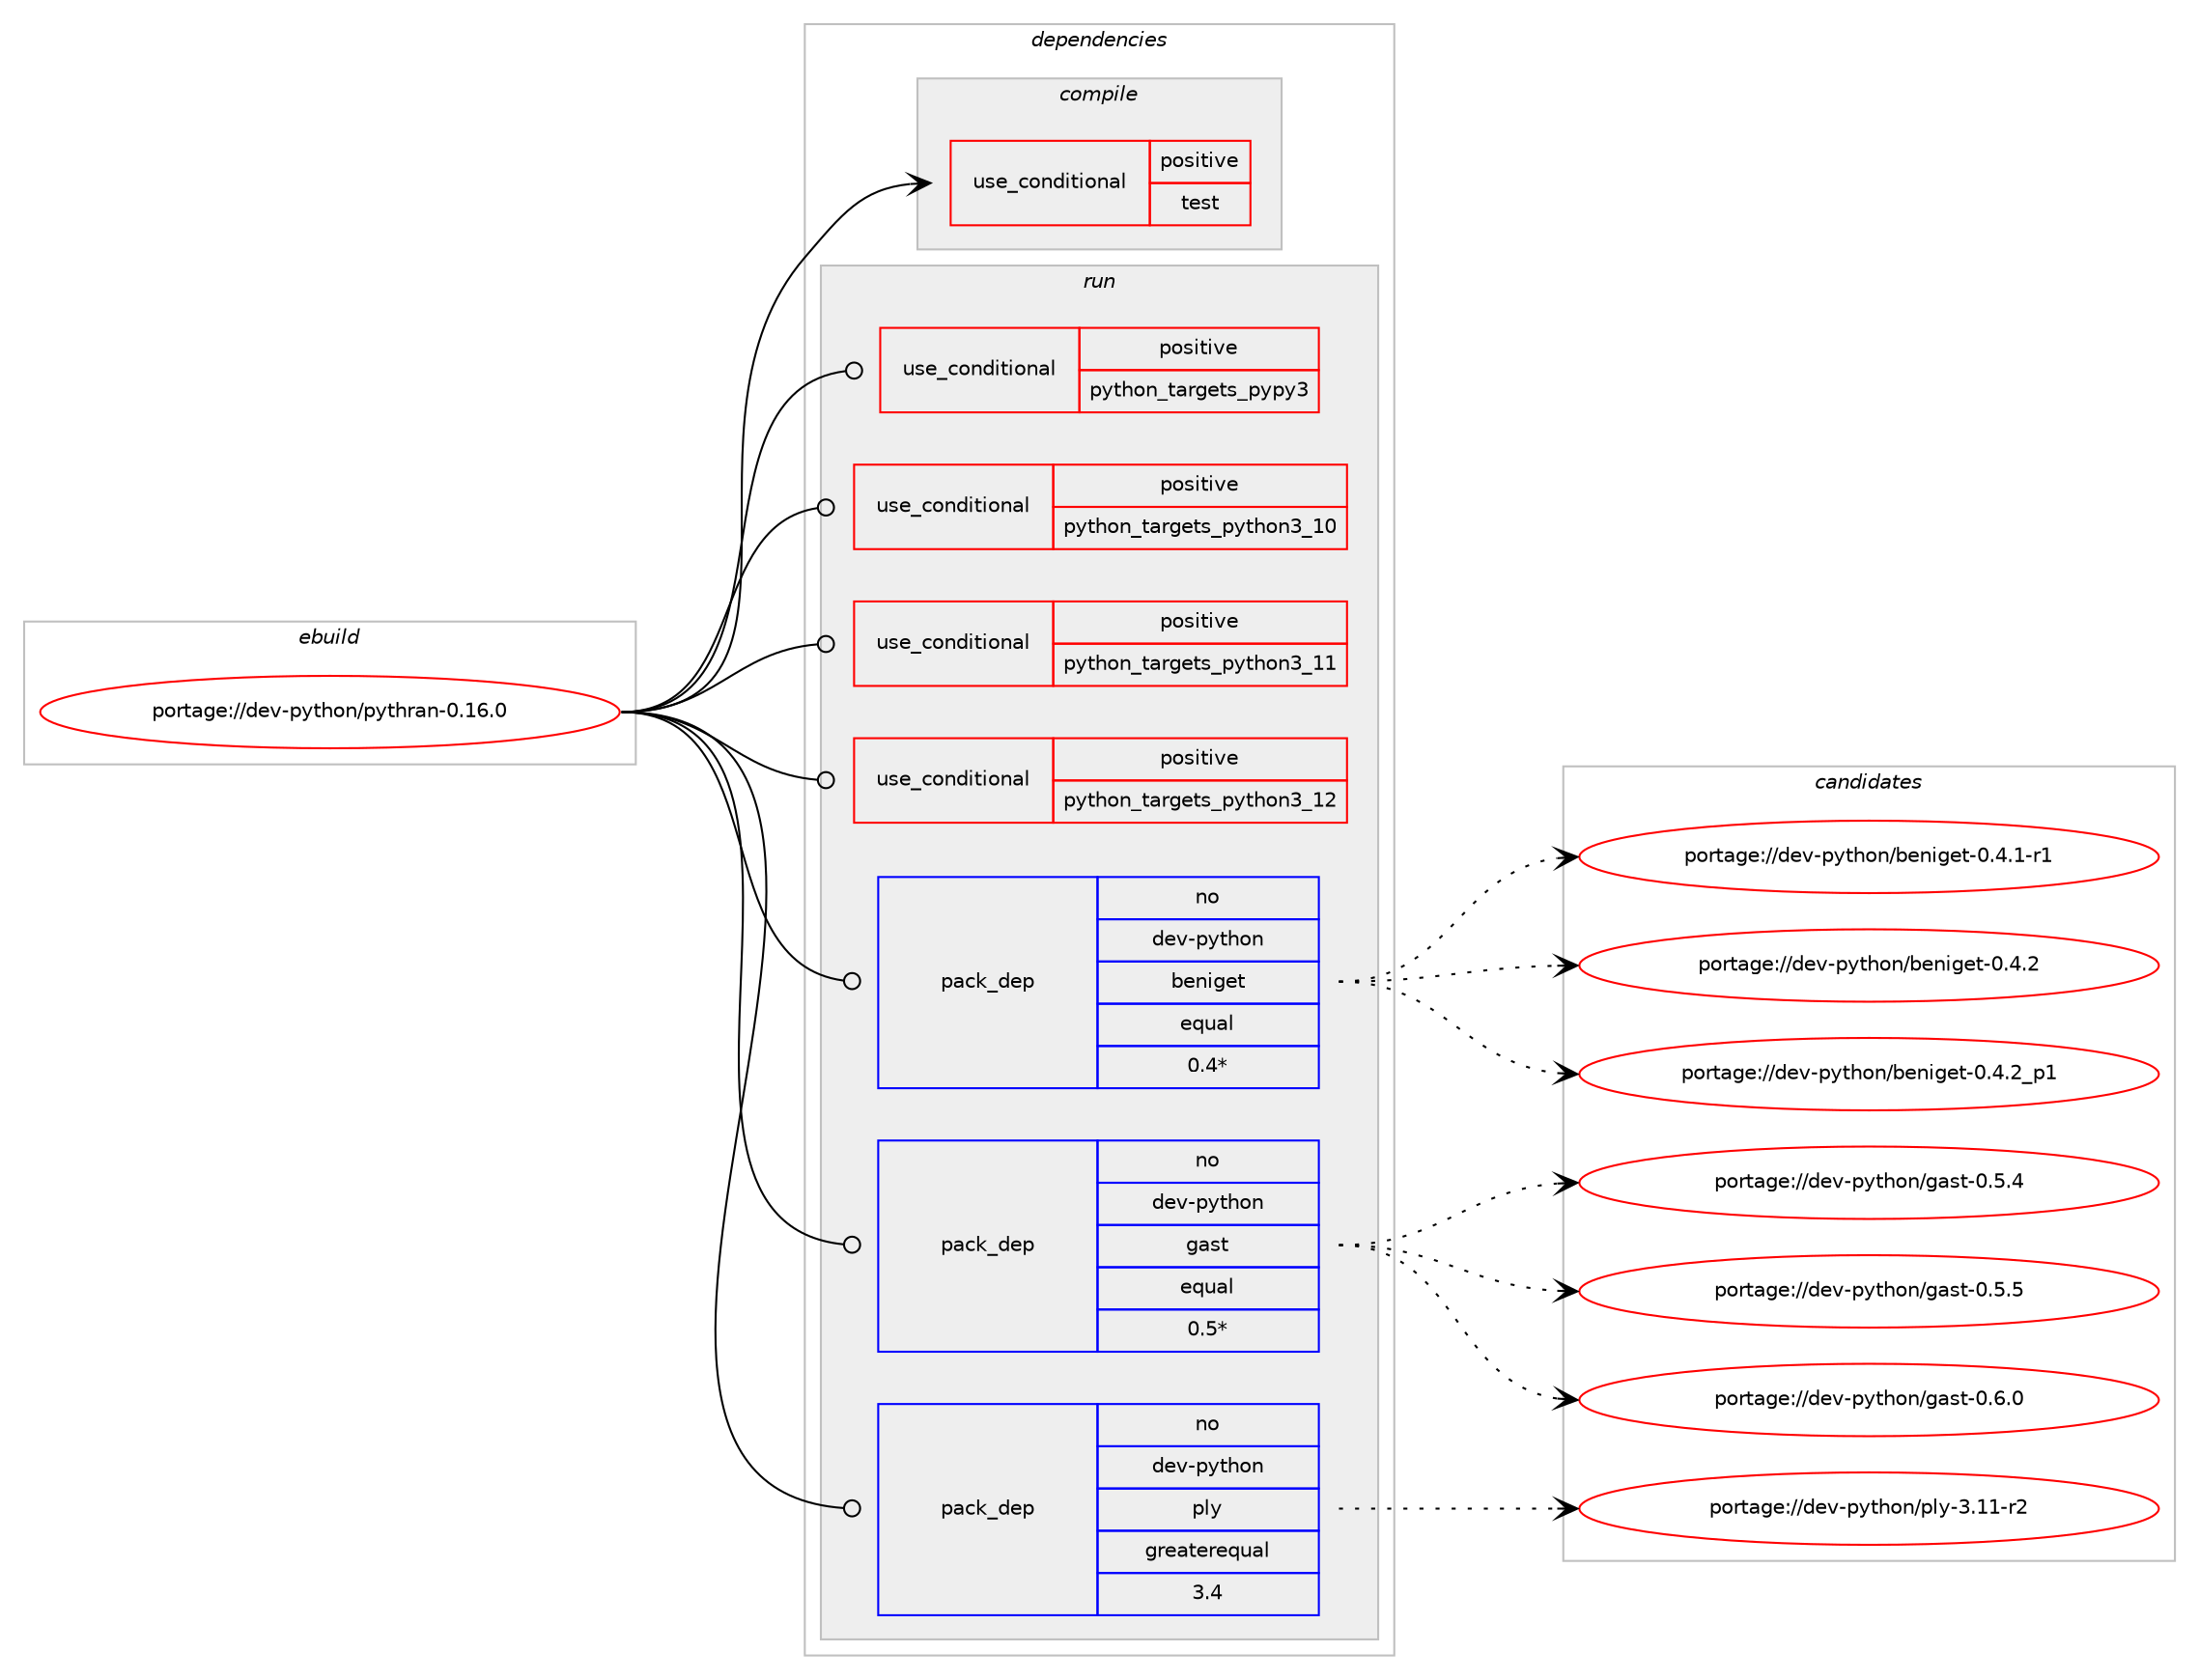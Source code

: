 digraph prolog {

# *************
# Graph options
# *************

newrank=true;
concentrate=true;
compound=true;
graph [rankdir=LR,fontname=Helvetica,fontsize=10,ranksep=1.5];#, ranksep=2.5, nodesep=0.2];
edge  [arrowhead=vee];
node  [fontname=Helvetica,fontsize=10];

# **********
# The ebuild
# **********

subgraph cluster_leftcol {
color=gray;
rank=same;
label=<<i>ebuild</i>>;
id [label="portage://dev-python/pythran-0.16.0", color=red, width=4, href="../dev-python/pythran-0.16.0.svg"];
}

# ****************
# The dependencies
# ****************

subgraph cluster_midcol {
color=gray;
label=<<i>dependencies</i>>;
subgraph cluster_compile {
fillcolor="#eeeeee";
style=filled;
label=<<i>compile</i>>;
subgraph cond37235 {
dependency80617 [label=<<TABLE BORDER="0" CELLBORDER="1" CELLSPACING="0" CELLPADDING="4"><TR><TD ROWSPAN="3" CELLPADDING="10">use_conditional</TD></TR><TR><TD>positive</TD></TR><TR><TD>test</TD></TR></TABLE>>, shape=none, color=red];
# *** BEGIN UNKNOWN DEPENDENCY TYPE (TODO) ***
# dependency80617 -> package_dependency(portage://dev-python/pythran-0.16.0,install,no,dev-libs,boost,none,[,,],[],[])
# *** END UNKNOWN DEPENDENCY TYPE (TODO) ***

# *** BEGIN UNKNOWN DEPENDENCY TYPE (TODO) ***
# dependency80617 -> package_dependency(portage://dev-python/pythran-0.16.0,install,no,dev-cpp,xsimd,none,[,,],[],[])
# *** END UNKNOWN DEPENDENCY TYPE (TODO) ***

}
id:e -> dependency80617:w [weight=20,style="solid",arrowhead="vee"];
}
subgraph cluster_compileandrun {
fillcolor="#eeeeee";
style=filled;
label=<<i>compile and run</i>>;
}
subgraph cluster_run {
fillcolor="#eeeeee";
style=filled;
label=<<i>run</i>>;
subgraph cond37236 {
dependency80618 [label=<<TABLE BORDER="0" CELLBORDER="1" CELLSPACING="0" CELLPADDING="4"><TR><TD ROWSPAN="3" CELLPADDING="10">use_conditional</TD></TR><TR><TD>positive</TD></TR><TR><TD>python_targets_pypy3</TD></TR></TABLE>>, shape=none, color=red];
# *** BEGIN UNKNOWN DEPENDENCY TYPE (TODO) ***
# dependency80618 -> package_dependency(portage://dev-python/pythran-0.16.0,run,no,dev-python,pypy3,none,[,,],any_same_slot,[])
# *** END UNKNOWN DEPENDENCY TYPE (TODO) ***

}
id:e -> dependency80618:w [weight=20,style="solid",arrowhead="odot"];
subgraph cond37237 {
dependency80619 [label=<<TABLE BORDER="0" CELLBORDER="1" CELLSPACING="0" CELLPADDING="4"><TR><TD ROWSPAN="3" CELLPADDING="10">use_conditional</TD></TR><TR><TD>positive</TD></TR><TR><TD>python_targets_python3_10</TD></TR></TABLE>>, shape=none, color=red];
# *** BEGIN UNKNOWN DEPENDENCY TYPE (TODO) ***
# dependency80619 -> package_dependency(portage://dev-python/pythran-0.16.0,run,no,dev-lang,python,none,[,,],[slot(3.10)],[])
# *** END UNKNOWN DEPENDENCY TYPE (TODO) ***

}
id:e -> dependency80619:w [weight=20,style="solid",arrowhead="odot"];
subgraph cond37238 {
dependency80620 [label=<<TABLE BORDER="0" CELLBORDER="1" CELLSPACING="0" CELLPADDING="4"><TR><TD ROWSPAN="3" CELLPADDING="10">use_conditional</TD></TR><TR><TD>positive</TD></TR><TR><TD>python_targets_python3_11</TD></TR></TABLE>>, shape=none, color=red];
# *** BEGIN UNKNOWN DEPENDENCY TYPE (TODO) ***
# dependency80620 -> package_dependency(portage://dev-python/pythran-0.16.0,run,no,dev-lang,python,none,[,,],[slot(3.11)],[])
# *** END UNKNOWN DEPENDENCY TYPE (TODO) ***

}
id:e -> dependency80620:w [weight=20,style="solid",arrowhead="odot"];
subgraph cond37239 {
dependency80621 [label=<<TABLE BORDER="0" CELLBORDER="1" CELLSPACING="0" CELLPADDING="4"><TR><TD ROWSPAN="3" CELLPADDING="10">use_conditional</TD></TR><TR><TD>positive</TD></TR><TR><TD>python_targets_python3_12</TD></TR></TABLE>>, shape=none, color=red];
# *** BEGIN UNKNOWN DEPENDENCY TYPE (TODO) ***
# dependency80621 -> package_dependency(portage://dev-python/pythran-0.16.0,run,no,dev-lang,python,none,[,,],[slot(3.12)],[])
# *** END UNKNOWN DEPENDENCY TYPE (TODO) ***

}
id:e -> dependency80621:w [weight=20,style="solid",arrowhead="odot"];
# *** BEGIN UNKNOWN DEPENDENCY TYPE (TODO) ***
# id -> package_dependency(portage://dev-python/pythran-0.16.0,run,no,dev-cpp,xsimd,none,[,,],[],[])
# *** END UNKNOWN DEPENDENCY TYPE (TODO) ***

# *** BEGIN UNKNOWN DEPENDENCY TYPE (TODO) ***
# id -> package_dependency(portage://dev-python/pythran-0.16.0,run,no,dev-libs,boost,none,[,,],[],[])
# *** END UNKNOWN DEPENDENCY TYPE (TODO) ***

subgraph pack42145 {
dependency80622 [label=<<TABLE BORDER="0" CELLBORDER="1" CELLSPACING="0" CELLPADDING="4" WIDTH="220"><TR><TD ROWSPAN="6" CELLPADDING="30">pack_dep</TD></TR><TR><TD WIDTH="110">no</TD></TR><TR><TD>dev-python</TD></TR><TR><TD>beniget</TD></TR><TR><TD>equal</TD></TR><TR><TD>0.4*</TD></TR></TABLE>>, shape=none, color=blue];
}
id:e -> dependency80622:w [weight=20,style="solid",arrowhead="odot"];
subgraph pack42146 {
dependency80623 [label=<<TABLE BORDER="0" CELLBORDER="1" CELLSPACING="0" CELLPADDING="4" WIDTH="220"><TR><TD ROWSPAN="6" CELLPADDING="30">pack_dep</TD></TR><TR><TD WIDTH="110">no</TD></TR><TR><TD>dev-python</TD></TR><TR><TD>gast</TD></TR><TR><TD>equal</TD></TR><TR><TD>0.5*</TD></TR></TABLE>>, shape=none, color=blue];
}
id:e -> dependency80623:w [weight=20,style="solid",arrowhead="odot"];
# *** BEGIN UNKNOWN DEPENDENCY TYPE (TODO) ***
# id -> package_dependency(portage://dev-python/pythran-0.16.0,run,no,dev-python,numpy,none,[,,],[],[use(optenable(python_targets_pypy3),negative),use(optenable(python_targets_python3_10),negative),use(optenable(python_targets_python3_11),negative),use(optenable(python_targets_python3_12),negative)])
# *** END UNKNOWN DEPENDENCY TYPE (TODO) ***

subgraph pack42147 {
dependency80624 [label=<<TABLE BORDER="0" CELLBORDER="1" CELLSPACING="0" CELLPADDING="4" WIDTH="220"><TR><TD ROWSPAN="6" CELLPADDING="30">pack_dep</TD></TR><TR><TD WIDTH="110">no</TD></TR><TR><TD>dev-python</TD></TR><TR><TD>ply</TD></TR><TR><TD>greaterequal</TD></TR><TR><TD>3.4</TD></TR></TABLE>>, shape=none, color=blue];
}
id:e -> dependency80624:w [weight=20,style="solid",arrowhead="odot"];
# *** BEGIN UNKNOWN DEPENDENCY TYPE (TODO) ***
# id -> package_dependency(portage://dev-python/pythran-0.16.0,run,no,dev-python,setuptools,none,[,,],[],[use(optenable(python_targets_pypy3),negative),use(optenable(python_targets_python3_10),negative),use(optenable(python_targets_python3_11),negative),use(optenable(python_targets_python3_12),negative)])
# *** END UNKNOWN DEPENDENCY TYPE (TODO) ***

}
}

# **************
# The candidates
# **************

subgraph cluster_choices {
rank=same;
color=gray;
label=<<i>candidates</i>>;

subgraph choice42145 {
color=black;
nodesep=1;
choice1001011184511212111610411111047981011101051031011164548465246494511449 [label="portage://dev-python/beniget-0.4.1-r1", color=red, width=4,href="../dev-python/beniget-0.4.1-r1.svg"];
choice100101118451121211161041111104798101110105103101116454846524650 [label="portage://dev-python/beniget-0.4.2", color=red, width=4,href="../dev-python/beniget-0.4.2.svg"];
choice1001011184511212111610411111047981011101051031011164548465246509511249 [label="portage://dev-python/beniget-0.4.2_p1", color=red, width=4,href="../dev-python/beniget-0.4.2_p1.svg"];
dependency80622:e -> choice1001011184511212111610411111047981011101051031011164548465246494511449:w [style=dotted,weight="100"];
dependency80622:e -> choice100101118451121211161041111104798101110105103101116454846524650:w [style=dotted,weight="100"];
dependency80622:e -> choice1001011184511212111610411111047981011101051031011164548465246509511249:w [style=dotted,weight="100"];
}
subgraph choice42146 {
color=black;
nodesep=1;
choice100101118451121211161041111104710397115116454846534652 [label="portage://dev-python/gast-0.5.4", color=red, width=4,href="../dev-python/gast-0.5.4.svg"];
choice100101118451121211161041111104710397115116454846534653 [label="portage://dev-python/gast-0.5.5", color=red, width=4,href="../dev-python/gast-0.5.5.svg"];
choice100101118451121211161041111104710397115116454846544648 [label="portage://dev-python/gast-0.6.0", color=red, width=4,href="../dev-python/gast-0.6.0.svg"];
dependency80623:e -> choice100101118451121211161041111104710397115116454846534652:w [style=dotted,weight="100"];
dependency80623:e -> choice100101118451121211161041111104710397115116454846534653:w [style=dotted,weight="100"];
dependency80623:e -> choice100101118451121211161041111104710397115116454846544648:w [style=dotted,weight="100"];
}
subgraph choice42147 {
color=black;
nodesep=1;
choice100101118451121211161041111104711210812145514649494511450 [label="portage://dev-python/ply-3.11-r2", color=red, width=4,href="../dev-python/ply-3.11-r2.svg"];
dependency80624:e -> choice100101118451121211161041111104711210812145514649494511450:w [style=dotted,weight="100"];
}
}

}
